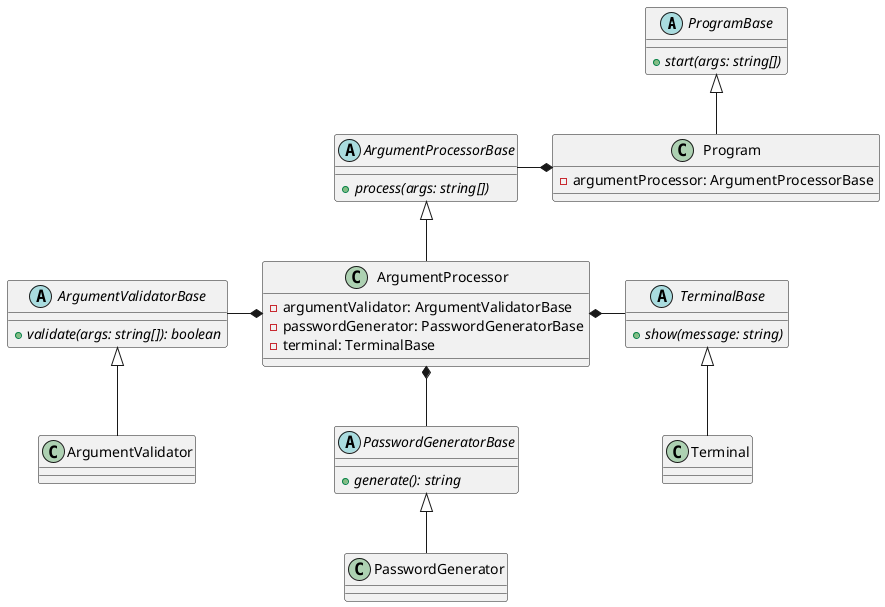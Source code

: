 @startuml class
abstract class ProgramBase {
    + {abstract} start(args: string[])
}

class Program {
    - argumentProcessor: ArgumentProcessorBase
}

abstract class ArgumentValidatorBase {
    + {abstract} validate(args: string[]): boolean
}

class ArgumentValidator {
}

abstract class ArgumentProcessorBase {
    + {abstract} process(args: string[])
}

class ArgumentProcessor {
    - argumentValidator: ArgumentValidatorBase
    - passwordGenerator: PasswordGeneratorBase
    - terminal: TerminalBase
}

abstract class TerminalBase {
    + {abstract} show(message: string)
}

class Terminal {
}

abstract class PasswordGeneratorBase {
    + {abstract} generate(): string
}

class PasswordGenerator {
}

ArgumentValidatorBase <|-- ArgumentValidator
ArgumentProcessorBase <|-- ArgumentProcessor
TerminalBase <|-- Terminal
PasswordGeneratorBase <|-- PasswordGenerator
ProgramBase <|-- Program

Program *--l ArgumentProcessorBase

ArgumentProcessor *--l ArgumentValidatorBase
ArgumentProcessor *--d PasswordGeneratorBase
ArgumentProcessor *--r TerminalBase
@enduml